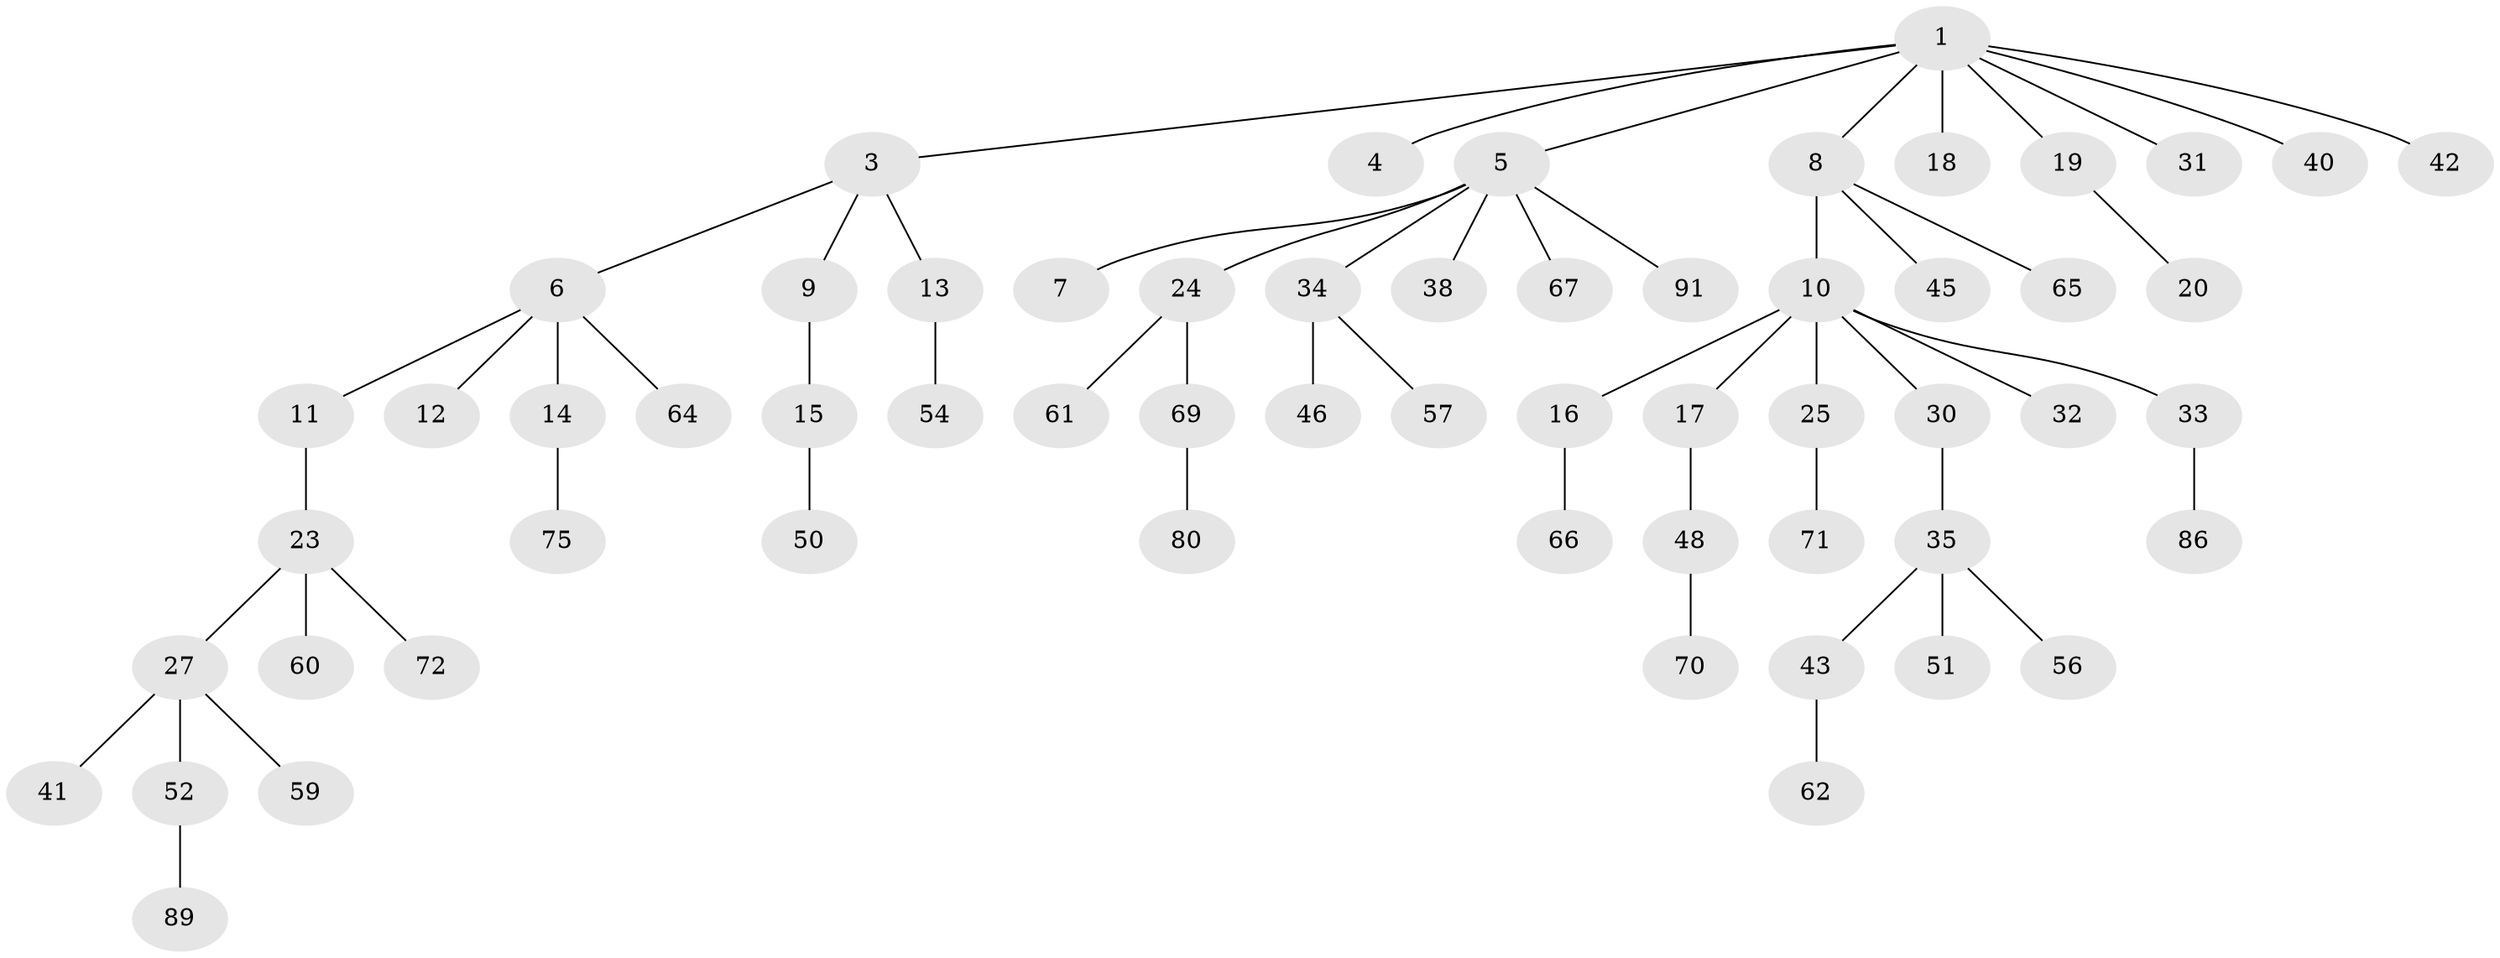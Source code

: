 // original degree distribution, {5: 0.0297029702970297, 6: 0.019801980198019802, 4: 0.0297029702970297, 2: 0.27722772277227725, 7: 0.019801980198019802, 3: 0.13861386138613863, 1: 0.48514851485148514}
// Generated by graph-tools (version 1.1) at 2025/19/03/04/25 18:19:04]
// undirected, 60 vertices, 59 edges
graph export_dot {
graph [start="1"]
  node [color=gray90,style=filled];
  1 [super="+2"];
  3;
  4 [super="+79"];
  5 [super="+22+29"];
  6 [super="+68"];
  7 [super="+81+77"];
  8 [super="+21"];
  9;
  10;
  11 [super="+47"];
  12;
  13 [super="+36"];
  14;
  15;
  16;
  17 [super="+88"];
  18 [super="+49"];
  19;
  20 [super="+53"];
  23 [super="+39+90"];
  24 [super="+85"];
  25 [super="+28"];
  27 [super="+37+74"];
  30;
  31;
  32;
  33;
  34;
  35;
  38 [super="+78+83"];
  40 [super="+44+92"];
  41;
  42;
  43;
  45 [super="+96+55"];
  46;
  48 [super="+63"];
  50;
  51;
  52;
  54 [super="+73"];
  56 [super="+93"];
  57;
  59;
  60;
  61;
  62;
  64 [super="+100+95"];
  65;
  66;
  67 [super="+87"];
  69;
  70;
  71;
  72;
  75 [super="+84"];
  80;
  86;
  89;
  91;
  1 -- 3;
  1 -- 8;
  1 -- 18;
  1 -- 42;
  1 -- 19;
  1 -- 4;
  1 -- 5;
  1 -- 40;
  1 -- 31;
  3 -- 6;
  3 -- 9;
  3 -- 13;
  5 -- 7;
  5 -- 24;
  5 -- 34;
  5 -- 67;
  5 -- 91;
  5 -- 38;
  6 -- 11;
  6 -- 12;
  6 -- 14;
  6 -- 64;
  8 -- 10;
  8 -- 65;
  8 -- 45;
  9 -- 15;
  10 -- 16;
  10 -- 17;
  10 -- 25;
  10 -- 30;
  10 -- 32;
  10 -- 33;
  11 -- 23;
  13 -- 54;
  14 -- 75;
  15 -- 50;
  16 -- 66;
  17 -- 48;
  19 -- 20;
  23 -- 27;
  23 -- 60;
  23 -- 72;
  24 -- 61;
  24 -- 69;
  25 -- 71;
  27 -- 41;
  27 -- 52;
  27 -- 59;
  30 -- 35;
  33 -- 86;
  34 -- 46;
  34 -- 57;
  35 -- 43;
  35 -- 51;
  35 -- 56;
  43 -- 62;
  48 -- 70;
  52 -- 89;
  69 -- 80;
}
